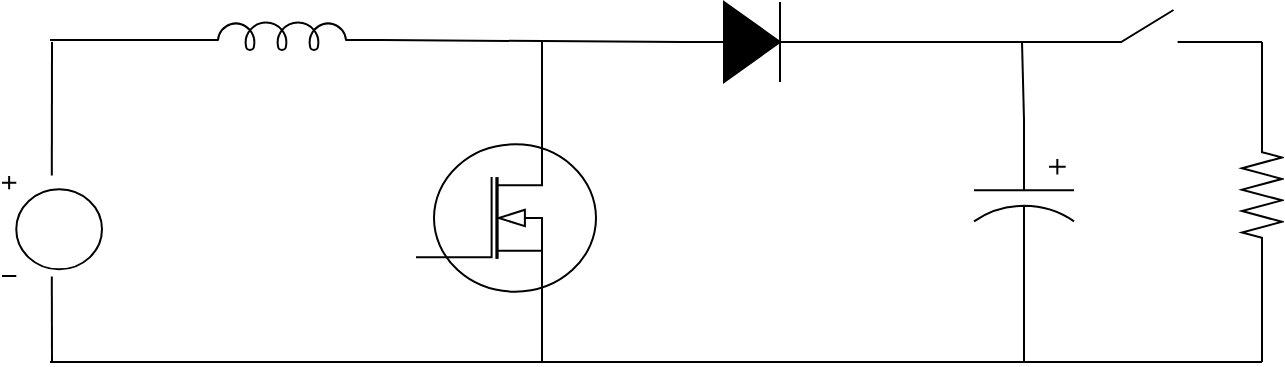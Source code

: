 <mxfile version="18.0.8" type="device"><diagram id="FyLYQWF6w9ZR5hqCsxpm" name="Page-1"><mxGraphModel dx="1585" dy="921" grid="1" gridSize="10" guides="1" tooltips="1" connect="1" arrows="1" fold="1" page="1" pageScale="1" pageWidth="827" pageHeight="583" math="0" shadow="0"><root><mxCell id="0"/><mxCell id="1" parent="0"/><mxCell id="1In4Ghfm5ssTfNg7mvs1-2" value="" style="verticalLabelPosition=bottom;shadow=0;dashed=0;align=center;html=1;verticalAlign=top;shape=mxgraph.electrical.mosfets1.n-channel_mosfet_1;" vertex="1" parent="1"><mxGeometry x="277" y="264" width="90" height="90" as="geometry"/></mxCell><mxCell id="1In4Ghfm5ssTfNg7mvs1-3" value="" style="pointerEvents=1;verticalLabelPosition=bottom;shadow=0;dashed=0;align=center;html=1;verticalAlign=top;shape=mxgraph.electrical.inductors.inductor_5;" vertex="1" parent="1"><mxGeometry x="160" y="211" width="100" height="14" as="geometry"/></mxCell><mxCell id="1In4Ghfm5ssTfNg7mvs1-4" value="" style="pointerEvents=1;fillColor=strokeColor;verticalLabelPosition=bottom;shadow=0;dashed=0;align=center;html=1;verticalAlign=top;shape=mxgraph.electrical.diodes.diode;" vertex="1" parent="1"><mxGeometry x="410" y="201" width="70" height="40" as="geometry"/></mxCell><mxCell id="1In4Ghfm5ssTfNg7mvs1-5" value="" style="pointerEvents=1;verticalLabelPosition=bottom;shadow=0;dashed=0;align=center;html=1;verticalAlign=top;shape=mxgraph.electrical.capacitors.capacitor_3;direction=south;" vertex="1" parent="1"><mxGeometry x="556" y="260" width="50" height="78" as="geometry"/></mxCell><mxCell id="1In4Ghfm5ssTfNg7mvs1-12" value="" style="endArrow=none;html=1;rounded=0;entryX=1;entryY=0.645;entryDx=0;entryDy=0;entryPerimeter=0;exitX=0;exitY=0.5;exitDx=0;exitDy=0;exitPerimeter=0;" edge="1" parent="1" source="1In4Ghfm5ssTfNg7mvs1-4" target="1In4Ghfm5ssTfNg7mvs1-3"><mxGeometry width="50" height="50" relative="1" as="geometry"><mxPoint x="360" y="321" as="sourcePoint"/><mxPoint x="410" y="271" as="targetPoint"/></mxGeometry></mxCell><mxCell id="1In4Ghfm5ssTfNg7mvs1-13" value="" style="endArrow=none;html=1;rounded=0;exitX=0.7;exitY=0;exitDx=0;exitDy=0;exitPerimeter=0;" edge="1" parent="1" source="1In4Ghfm5ssTfNg7mvs1-2"><mxGeometry width="50" height="50" relative="1" as="geometry"><mxPoint x="360" y="321" as="sourcePoint"/><mxPoint x="340" y="221" as="targetPoint"/></mxGeometry></mxCell><mxCell id="1In4Ghfm5ssTfNg7mvs1-14" value="" style="endArrow=none;html=1;rounded=0;exitX=0;exitY=0.5;exitDx=0;exitDy=0;exitPerimeter=0;" edge="1" parent="1" source="1In4Ghfm5ssTfNg7mvs1-5"><mxGeometry width="50" height="50" relative="1" as="geometry"><mxPoint x="310" y="251" as="sourcePoint"/><mxPoint x="580" y="221" as="targetPoint"/></mxGeometry></mxCell><mxCell id="1In4Ghfm5ssTfNg7mvs1-15" value="" style="endArrow=none;html=1;rounded=0;exitX=1;exitY=0.5;exitDx=0;exitDy=0;exitPerimeter=0;" edge="1" parent="1" source="1In4Ghfm5ssTfNg7mvs1-4"><mxGeometry width="50" height="50" relative="1" as="geometry"><mxPoint x="460" y="271" as="sourcePoint"/><mxPoint x="580" y="221" as="targetPoint"/></mxGeometry></mxCell><mxCell id="1In4Ghfm5ssTfNg7mvs1-16" value="" style="pointerEvents=1;verticalLabelPosition=bottom;shadow=0;dashed=0;align=center;html=1;verticalAlign=top;shape=mxgraph.electrical.signal_sources.dc_source_1;" vertex="1" parent="1"><mxGeometry x="70" y="288" width="50" height="50" as="geometry"/></mxCell><mxCell id="1In4Ghfm5ssTfNg7mvs1-18" value="" style="endArrow=none;html=1;rounded=0;exitX=0.498;exitY=-0.004;exitDx=0;exitDy=0;exitPerimeter=0;" edge="1" parent="1" source="1In4Ghfm5ssTfNg7mvs1-16"><mxGeometry width="50" height="50" relative="1" as="geometry"><mxPoint x="380" y="331" as="sourcePoint"/><mxPoint x="95" y="221" as="targetPoint"/></mxGeometry></mxCell><mxCell id="1In4Ghfm5ssTfNg7mvs1-19" value="" style="endArrow=none;html=1;rounded=0;entryX=0.498;entryY=1.006;entryDx=0;entryDy=0;entryPerimeter=0;" edge="1" parent="1" target="1In4Ghfm5ssTfNg7mvs1-16"><mxGeometry width="50" height="50" relative="1" as="geometry"><mxPoint x="95" y="381" as="sourcePoint"/><mxPoint x="430" y="281" as="targetPoint"/></mxGeometry></mxCell><mxCell id="1In4Ghfm5ssTfNg7mvs1-20" value="" style="endArrow=none;html=1;rounded=0;" edge="1" parent="1"><mxGeometry width="50" height="50" relative="1" as="geometry"><mxPoint x="94" y="381" as="sourcePoint"/><mxPoint x="584" y="381" as="targetPoint"/></mxGeometry></mxCell><mxCell id="1In4Ghfm5ssTfNg7mvs1-21" value="" style="endArrow=none;html=1;rounded=0;exitX=1;exitY=0.5;exitDx=0;exitDy=0;exitPerimeter=0;" edge="1" parent="1" source="1In4Ghfm5ssTfNg7mvs1-5"><mxGeometry width="50" height="50" relative="1" as="geometry"><mxPoint x="320" y="341" as="sourcePoint"/><mxPoint x="581" y="381" as="targetPoint"/></mxGeometry></mxCell><mxCell id="1In4Ghfm5ssTfNg7mvs1-22" value="" style="endArrow=none;html=1;rounded=0;entryX=0;entryY=0.645;entryDx=0;entryDy=0;entryPerimeter=0;" edge="1" parent="1"><mxGeometry width="50" height="50" relative="1" as="geometry"><mxPoint x="94" y="220" as="sourcePoint"/><mxPoint x="164" y="220.03" as="targetPoint"/></mxGeometry></mxCell><mxCell id="1In4Ghfm5ssTfNg7mvs1-23" value="" style="endArrow=none;html=1;rounded=0;exitX=0.7;exitY=1;exitDx=0;exitDy=0;exitPerimeter=0;" edge="1" parent="1" source="1In4Ghfm5ssTfNg7mvs1-2"><mxGeometry width="50" height="50" relative="1" as="geometry"><mxPoint x="410" y="351" as="sourcePoint"/><mxPoint x="340" y="381" as="targetPoint"/></mxGeometry></mxCell><mxCell id="1In4Ghfm5ssTfNg7mvs1-24" value="" style="pointerEvents=1;verticalLabelPosition=bottom;shadow=0;dashed=0;align=center;html=1;verticalAlign=top;shape=mxgraph.electrical.electro-mechanical.make_contact;" vertex="1" parent="1"><mxGeometry x="617" y="205" width="51" height="16" as="geometry"/></mxCell><mxCell id="1In4Ghfm5ssTfNg7mvs1-27" value="" style="endArrow=none;html=1;rounded=0;entryX=0;entryY=1;entryDx=0;entryDy=0;entryPerimeter=0;" edge="1" parent="1" target="1In4Ghfm5ssTfNg7mvs1-24"><mxGeometry width="50" height="50" relative="1" as="geometry"><mxPoint x="580" y="221" as="sourcePoint"/><mxPoint x="570" y="221" as="targetPoint"/></mxGeometry></mxCell><mxCell id="1In4Ghfm5ssTfNg7mvs1-28" value="" style="pointerEvents=1;verticalLabelPosition=bottom;shadow=0;dashed=0;align=center;html=1;verticalAlign=top;shape=mxgraph.electrical.resistors.resistor_2;direction=south;" vertex="1" parent="1"><mxGeometry x="690" y="264" width="20" height="67" as="geometry"/></mxCell><mxCell id="1In4Ghfm5ssTfNg7mvs1-29" value="" style="endArrow=none;html=1;rounded=0;entryX=1;entryY=1;entryDx=0;entryDy=0;entryPerimeter=0;" edge="1" parent="1" target="1In4Ghfm5ssTfNg7mvs1-24"><mxGeometry width="50" height="50" relative="1" as="geometry"><mxPoint x="700" y="221" as="sourcePoint"/><mxPoint x="570" y="221" as="targetPoint"/></mxGeometry></mxCell><mxCell id="1In4Ghfm5ssTfNg7mvs1-30" value="" style="endArrow=none;html=1;rounded=0;" edge="1" parent="1"><mxGeometry width="50" height="50" relative="1" as="geometry"><mxPoint x="700" y="381" as="sourcePoint"/><mxPoint x="580" y="381" as="targetPoint"/></mxGeometry></mxCell><mxCell id="1In4Ghfm5ssTfNg7mvs1-31" value="" style="endArrow=none;html=1;rounded=0;exitX=0;exitY=0.5;exitDx=0;exitDy=0;exitPerimeter=0;" edge="1" parent="1" source="1In4Ghfm5ssTfNg7mvs1-28"><mxGeometry width="50" height="50" relative="1" as="geometry"><mxPoint x="700" y="261" as="sourcePoint"/><mxPoint x="700" y="221" as="targetPoint"/></mxGeometry></mxCell><mxCell id="1In4Ghfm5ssTfNg7mvs1-32" value="" style="endArrow=none;html=1;rounded=0;entryX=1;entryY=0.5;entryDx=0;entryDy=0;entryPerimeter=0;" edge="1" parent="1" target="1In4Ghfm5ssTfNg7mvs1-28"><mxGeometry width="50" height="50" relative="1" as="geometry"><mxPoint x="700" y="381" as="sourcePoint"/><mxPoint x="667" y="304" as="targetPoint"/></mxGeometry></mxCell></root></mxGraphModel></diagram></mxfile>